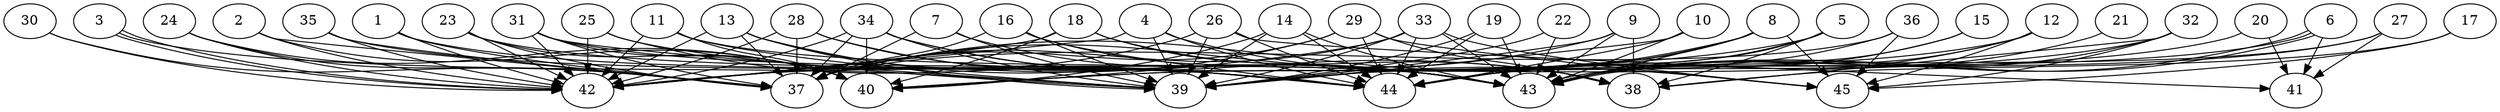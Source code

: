 // DAG automatically generated by daggen at Thu Oct  3 14:07:24 2019
// ./daggen --dot -n 45 --ccr 0.3 --fat 0.9 --regular 0.7 --density 0.7 --mindata 5242880 --maxdata 52428800 
digraph G {
  1 [size="57644373", alpha="0.08", expect_size="17293312"] 
  1 -> 37 [size ="17293312"]
  1 -> 42 [size ="17293312"]
  1 -> 43 [size ="17293312"]
  2 [size="30778027", alpha="0.03", expect_size="9233408"] 
  2 -> 37 [size ="9233408"]
  2 -> 40 [size ="9233408"]
  2 -> 42 [size ="9233408"]
  3 [size="133601280", alpha="0.18", expect_size="40080384"] 
  3 -> 39 [size ="40080384"]
  3 -> 42 [size ="40080384"]
  3 -> 42 [size ="40080384"]
  4 [size="170584747", alpha="0.14", expect_size="51175424"] 
  4 -> 39 [size ="51175424"]
  4 -> 42 [size ="51175424"]
  4 -> 44 [size ="51175424"]
  4 -> 45 [size ="51175424"]
  5 [size="111380480", alpha="0.08", expect_size="33414144"] 
  5 -> 38 [size ="33414144"]
  5 -> 42 [size ="33414144"]
  5 -> 43 [size ="33414144"]
  5 -> 44 [size ="33414144"]
  6 [size="128061440", alpha="0.08", expect_size="38418432"] 
  6 -> 41 [size ="38418432"]
  6 -> 43 [size ="38418432"]
  6 -> 43 [size ="38418432"]
  6 -> 44 [size ="38418432"]
  7 [size="126836053", alpha="0.15", expect_size="38050816"] 
  7 -> 37 [size ="38050816"]
  7 -> 39 [size ="38050816"]
  7 -> 43 [size ="38050816"]
  8 [size="100471467", alpha="0.00", expect_size="30141440"] 
  8 -> 37 [size ="30141440"]
  8 -> 39 [size ="30141440"]
  8 -> 43 [size ="30141440"]
  8 -> 44 [size ="30141440"]
  8 -> 45 [size ="30141440"]
  9 [size="31914667", alpha="0.02", expect_size="9574400"] 
  9 -> 37 [size ="9574400"]
  9 -> 38 [size ="9574400"]
  9 -> 39 [size ="9574400"]
  9 -> 43 [size ="9574400"]
  10 [size="57545387", alpha="0.19", expect_size="17263616"] 
  10 -> 39 [size ="17263616"]
  10 -> 43 [size ="17263616"]
  10 -> 44 [size ="17263616"]
  11 [size="128266240", alpha="0.14", expect_size="38479872"] 
  11 -> 39 [size ="38479872"]
  11 -> 40 [size ="38479872"]
  11 -> 42 [size ="38479872"]
  11 -> 43 [size ="38479872"]
  12 [size="30279680", alpha="0.01", expect_size="9083904"] 
  12 -> 40 [size ="9083904"]
  12 -> 43 [size ="9083904"]
  12 -> 44 [size ="9083904"]
  12 -> 45 [size ="9083904"]
  13 [size="53760000", alpha="0.06", expect_size="16128000"] 
  13 -> 37 [size ="16128000"]
  13 -> 39 [size ="16128000"]
  13 -> 42 [size ="16128000"]
  13 -> 43 [size ="16128000"]
  13 -> 44 [size ="16128000"]
  14 [size="38369280", alpha="0.19", expect_size="11510784"] 
  14 -> 39 [size ="11510784"]
  14 -> 40 [size ="11510784"]
  14 -> 43 [size ="11510784"]
  14 -> 44 [size ="11510784"]
  15 [size="144868693", alpha="0.06", expect_size="43460608"] 
  15 -> 43 [size ="43460608"]
  15 -> 44 [size ="43460608"]
  16 [size="54190080", alpha="0.12", expect_size="16257024"] 
  16 -> 37 [size ="16257024"]
  16 -> 39 [size ="16257024"]
  16 -> 43 [size ="16257024"]
  16 -> 44 [size ="16257024"]
  17 [size="119224320", alpha="0.14", expect_size="35767296"] 
  17 -> 38 [size ="35767296"]
  17 -> 45 [size ="35767296"]
  18 [size="83312640", alpha="0.09", expect_size="24993792"] 
  18 -> 38 [size ="24993792"]
  18 -> 40 [size ="24993792"]
  18 -> 42 [size ="24993792"]
  18 -> 43 [size ="24993792"]
  19 [size="84811093", alpha="0.14", expect_size="25443328"] 
  19 -> 39 [size ="25443328"]
  19 -> 43 [size ="25443328"]
  19 -> 44 [size ="25443328"]
  20 [size="99689813", alpha="0.16", expect_size="29906944"] 
  20 -> 39 [size ="29906944"]
  20 -> 41 [size ="29906944"]
  21 [size="91818667", alpha="0.02", expect_size="27545600"] 
  21 -> 43 [size ="27545600"]
  22 [size="44660053", alpha="0.10", expect_size="13398016"] 
  22 -> 39 [size ="13398016"]
  22 -> 43 [size ="13398016"]
  23 [size="55132160", alpha="0.13", expect_size="16539648"] 
  23 -> 37 [size ="16539648"]
  23 -> 40 [size ="16539648"]
  23 -> 42 [size ="16539648"]
  23 -> 44 [size ="16539648"]
  24 [size="98478080", alpha="0.16", expect_size="29543424"] 
  24 -> 37 [size ="29543424"]
  24 -> 40 [size ="29543424"]
  24 -> 42 [size ="29543424"]
  25 [size="88309760", alpha="0.10", expect_size="26492928"] 
  25 -> 39 [size ="26492928"]
  25 -> 42 [size ="26492928"]
  25 -> 44 [size ="26492928"]
  26 [size="134615040", alpha="0.19", expect_size="40384512"] 
  26 -> 39 [size ="40384512"]
  26 -> 41 [size ="40384512"]
  26 -> 42 [size ="40384512"]
  26 -> 44 [size ="40384512"]
  27 [size="72680107", alpha="0.01", expect_size="21804032"] 
  27 -> 41 [size ="21804032"]
  27 -> 43 [size ="21804032"]
  27 -> 44 [size ="21804032"]
  28 [size="27108693", alpha="0.14", expect_size="8132608"] 
  28 -> 37 [size ="8132608"]
  28 -> 42 [size ="8132608"]
  28 -> 43 [size ="8132608"]
  28 -> 44 [size ="8132608"]
  29 [size="97645227", alpha="0.09", expect_size="29293568"] 
  29 -> 37 [size ="29293568"]
  29 -> 38 [size ="29293568"]
  29 -> 42 [size ="29293568"]
  29 -> 44 [size ="29293568"]
  29 -> 45 [size ="29293568"]
  30 [size="51377493", alpha="0.09", expect_size="15413248"] 
  30 -> 37 [size ="15413248"]
  30 -> 42 [size ="15413248"]
  31 [size="173943467", alpha="0.03", expect_size="52183040"] 
  31 -> 37 [size ="52183040"]
  31 -> 39 [size ="52183040"]
  31 -> 40 [size ="52183040"]
  31 -> 42 [size ="52183040"]
  31 -> 43 [size ="52183040"]
  32 [size="33652053", alpha="0.19", expect_size="10095616"] 
  32 -> 38 [size ="10095616"]
  32 -> 40 [size ="10095616"]
  32 -> 43 [size ="10095616"]
  32 -> 45 [size ="10095616"]
  33 [size="115664213", alpha="0.19", expect_size="34699264"] 
  33 -> 37 [size ="34699264"]
  33 -> 39 [size ="34699264"]
  33 -> 40 [size ="34699264"]
  33 -> 43 [size ="34699264"]
  33 -> 44 [size ="34699264"]
  33 -> 45 [size ="34699264"]
  34 [size="64249173", alpha="0.02", expect_size="19274752"] 
  34 -> 37 [size ="19274752"]
  34 -> 38 [size ="19274752"]
  34 -> 39 [size ="19274752"]
  34 -> 40 [size ="19274752"]
  34 -> 42 [size ="19274752"]
  34 -> 43 [size ="19274752"]
  35 [size="32515413", alpha="0.01", expect_size="9754624"] 
  35 -> 37 [size ="9754624"]
  35 -> 42 [size ="9754624"]
  35 -> 44 [size ="9754624"]
  36 [size="114370560", alpha="0.05", expect_size="34311168"] 
  36 -> 37 [size ="34311168"]
  36 -> 44 [size ="34311168"]
  36 -> 45 [size ="34311168"]
  37 [size="105826987", alpha="0.01", expect_size="31748096"] 
  38 [size="116251307", alpha="0.06", expect_size="34875392"] 
  39 [size="71345493", alpha="0.20", expect_size="21403648"] 
  40 [size="142841173", alpha="0.04", expect_size="42852352"] 
  41 [size="56234667", alpha="0.18", expect_size="16870400"] 
  42 [size="79602347", alpha="0.14", expect_size="23880704"] 
  43 [size="68464640", alpha="0.16", expect_size="20539392"] 
  44 [size="59105280", alpha="0.08", expect_size="17731584"] 
  45 [size="72420693", alpha="0.09", expect_size="21726208"] 
}
